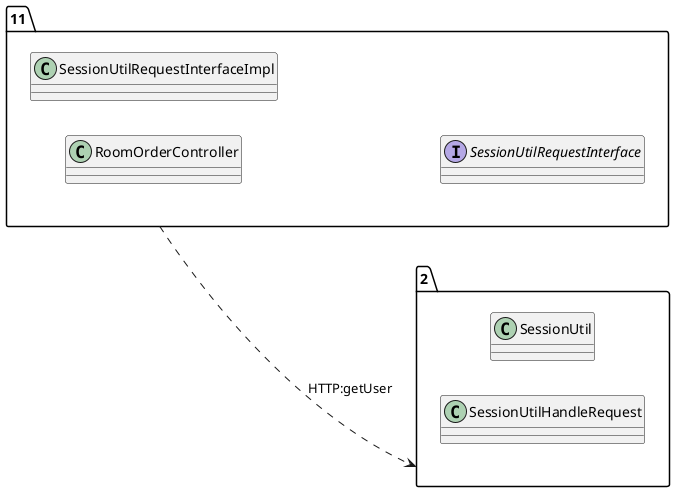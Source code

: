@startuml 
allow_mixing
left to right direction
package "11"{
class RoomOrderController
class SessionUtilRequestInterfaceImpl
interface SessionUtilRequestInterface

}
package "2"{
class SessionUtil
class SessionUtilHandleRequest

}
"11" ..> "2":HTTP:getUser
@enduml